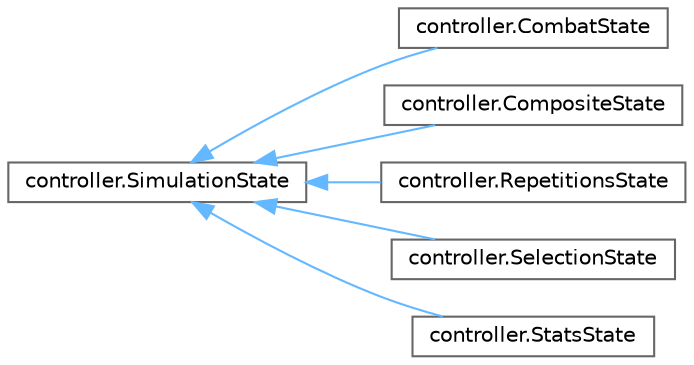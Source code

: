 digraph "Graphical Class Hierarchy"
{
 // LATEX_PDF_SIZE
  bgcolor="transparent";
  edge [fontname=Helvetica,fontsize=10,labelfontname=Helvetica,labelfontsize=10];
  node [fontname=Helvetica,fontsize=10,shape=box,height=0.2,width=0.4];
  rankdir="LR";
  Node0 [id="Node000000",label="controller.SimulationState",height=0.2,width=0.4,color="grey40", fillcolor="white", style="filled",URL="$interfacecontroller_1_1SimulationState.html",tooltip="Defines the interface for all simulation states."];
  Node0 -> Node1 [id="edge1_Node000000_Node000001",dir="back",color="steelblue1",style="solid",tooltip=" "];
  Node1 [id="Node000001",label="controller.CombatState",height=0.2,width=0.4,color="grey40", fillcolor="white", style="filled",URL="$classcontroller_1_1CombatState.html",tooltip="Represents the battle phase of the simulation."];
  Node0 -> Node2 [id="edge2_Node000000_Node000002",dir="back",color="steelblue1",style="solid",tooltip=" "];
  Node2 [id="Node000002",label="controller.CompositeState",height=0.2,width=0.4,color="grey40", fillcolor="white", style="filled",URL="$classcontroller_1_1CompositeState.html",tooltip="Manages multiple simulation states using Composite pattern."];
  Node0 -> Node3 [id="edge3_Node000000_Node000003",dir="back",color="steelblue1",style="solid",tooltip=" "];
  Node3 [id="Node000003",label="controller.RepetitionsState",height=0.2,width=0.4,color="grey40", fillcolor="white", style="filled",URL="$classcontroller_1_1RepetitionsState.html",tooltip="Represents the state of the simulation where the user selects the number of repetitions."];
  Node0 -> Node4 [id="edge4_Node000000_Node000004",dir="back",color="steelblue1",style="solid",tooltip=" "];
  Node4 [id="Node000004",label="controller.SelectionState",height=0.2,width=0.4,color="grey40", fillcolor="white", style="filled",URL="$classcontroller_1_1SelectionState.html",tooltip="Represents the Pokémon selection phase of the simulation."];
  Node0 -> Node5 [id="edge5_Node000000_Node000005",dir="back",color="steelblue1",style="solid",tooltip=" "];
  Node5 [id="Node000005",label="controller.StatsState",height=0.2,width=0.4,color="grey40", fillcolor="white", style="filled",URL="$classcontroller_1_1StatsState.html",tooltip="Represents the statistics viewing phase of the simulation."];
}
